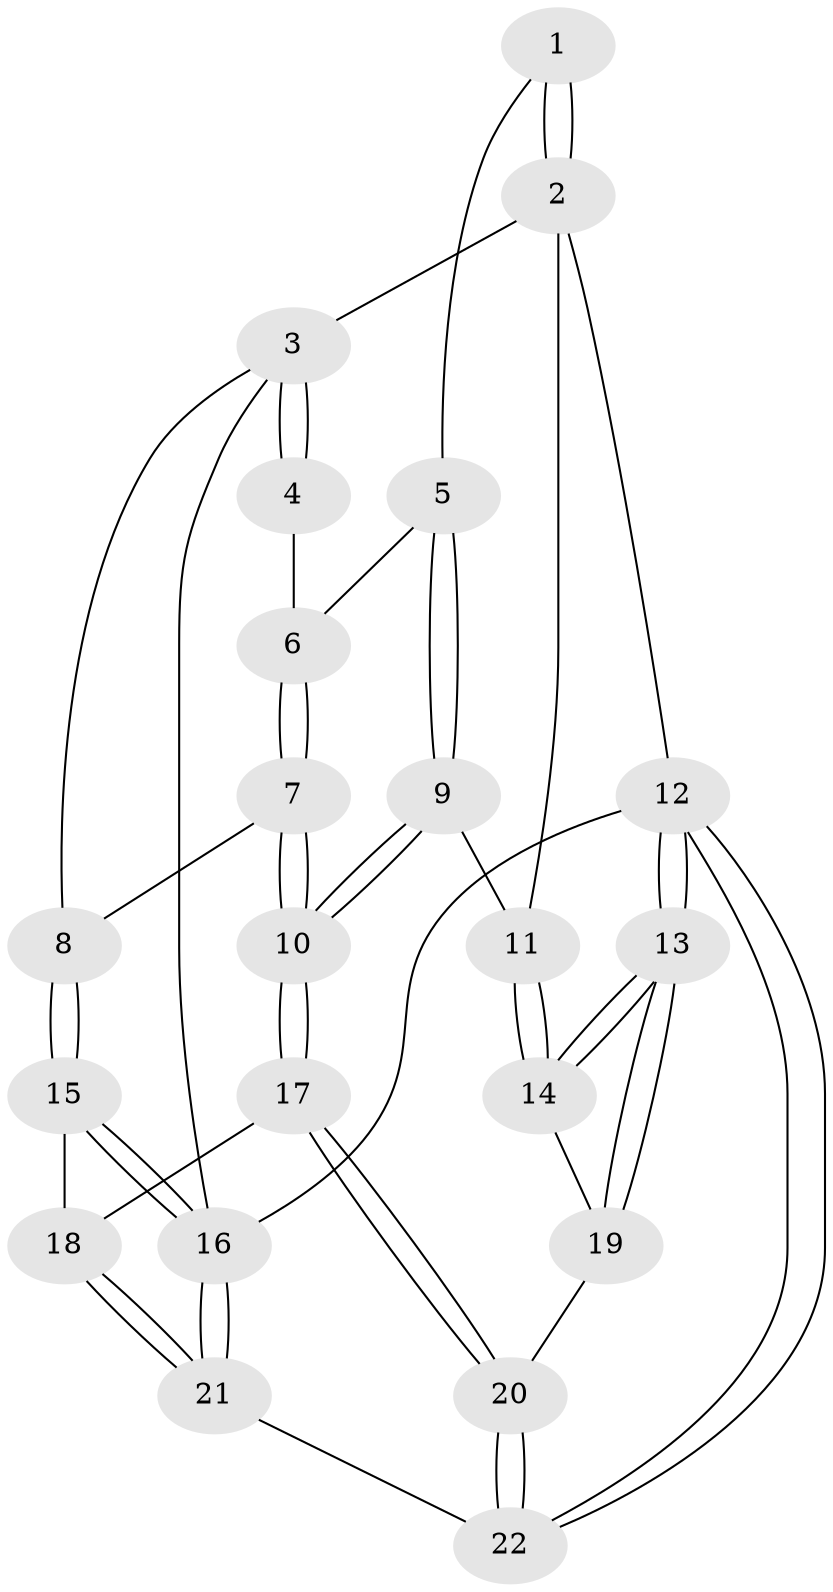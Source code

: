 // Generated by graph-tools (version 1.1) at 2025/46/02/15/25 05:46:28]
// undirected, 22 vertices, 52 edges
graph export_dot {
graph [start="1"]
  node [color=gray90,style=filled];
  1 [pos="+0.5550851710258194+0"];
  2 [pos="+1+0"];
  3 [pos="+0+0"];
  4 [pos="+0.18361018453055114+0"];
  5 [pos="+0.4983951542218502+0.16272615488015102"];
  6 [pos="+0.3209920886327566+0.17345426075010126"];
  7 [pos="+0.19450522911458332+0.3190636786700119"];
  8 [pos="+0+0.26238719152125656"];
  9 [pos="+0.643667719397192+0.3837766010116959"];
  10 [pos="+0.4768436059038404+0.6277310656920533"];
  11 [pos="+1+0.23297213207044423"];
  12 [pos="+1+1"];
  13 [pos="+1+1"];
  14 [pos="+1+0.6443387544654517"];
  15 [pos="+0+0.6554213084521513"];
  16 [pos="+0+1"];
  17 [pos="+0.4646059050170353+0.742350623606866"];
  18 [pos="+0.1842249915602902+0.7265234756145931"];
  19 [pos="+0.6854364597812697+0.7778084355318796"];
  20 [pos="+0.4830881370933154+0.7797837085407616"];
  21 [pos="+0+1"];
  22 [pos="+0.47023369144688965+1"];
  1 -- 2;
  1 -- 2;
  1 -- 5;
  2 -- 3;
  2 -- 11;
  2 -- 12;
  3 -- 4;
  3 -- 4;
  3 -- 8;
  3 -- 16;
  4 -- 6;
  5 -- 6;
  5 -- 9;
  5 -- 9;
  6 -- 7;
  6 -- 7;
  7 -- 8;
  7 -- 10;
  7 -- 10;
  8 -- 15;
  8 -- 15;
  9 -- 10;
  9 -- 10;
  9 -- 11;
  10 -- 17;
  10 -- 17;
  11 -- 14;
  11 -- 14;
  12 -- 13;
  12 -- 13;
  12 -- 22;
  12 -- 22;
  12 -- 16;
  13 -- 14;
  13 -- 14;
  13 -- 19;
  13 -- 19;
  14 -- 19;
  15 -- 16;
  15 -- 16;
  15 -- 18;
  16 -- 21;
  16 -- 21;
  17 -- 18;
  17 -- 20;
  17 -- 20;
  18 -- 21;
  18 -- 21;
  19 -- 20;
  20 -- 22;
  20 -- 22;
  21 -- 22;
}
